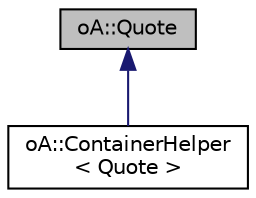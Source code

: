 digraph "oA::Quote"
{
  edge [fontname="Helvetica",fontsize="10",labelfontname="Helvetica",labelfontsize="10"];
  node [fontname="Helvetica",fontsize="10",shape=record];
  Node0 [label="oA::Quote",height=0.2,width=0.4,color="black", fillcolor="grey75", style="filled", fontcolor="black"];
  Node0 -> Node1 [dir="back",color="midnightblue",fontsize="10",style="solid",fontname="Helvetica"];
  Node1 [label="oA::ContainerHelper\l\< Quote \>",height=0.2,width=0.4,color="black", fillcolor="white", style="filled",URL="$classo_a_1_1_container_helper.html"];
}
